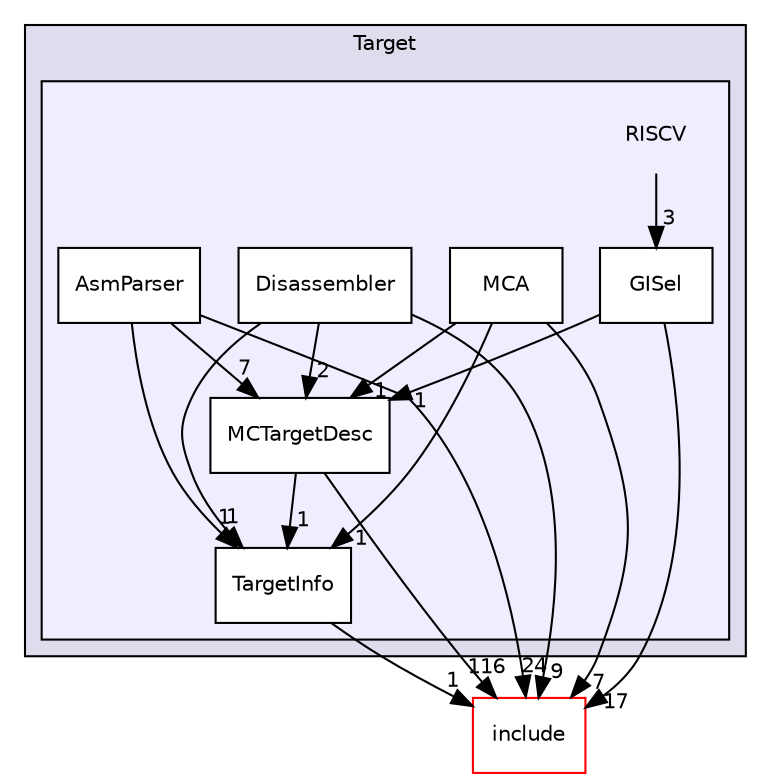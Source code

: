 digraph "lib/Target/RISCV" {
  bgcolor=transparent;
  compound=true
  node [ fontsize="10", fontname="Helvetica"];
  edge [ labelfontsize="10", labelfontname="Helvetica"];
  subgraph clusterdir_794e483eb1cc7921d35fd149d9cc325b {
    graph [ bgcolor="#ddddee", pencolor="black", label="Target" fontname="Helvetica", fontsize="10", URL="dir_794e483eb1cc7921d35fd149d9cc325b.html"]
  subgraph clusterdir_fc62c913e8b7bfce256a9466d87d79c7 {
    graph [ bgcolor="#eeeeff", pencolor="black", label="" URL="dir_fc62c913e8b7bfce256a9466d87d79c7.html"];
    dir_fc62c913e8b7bfce256a9466d87d79c7 [shape=plaintext label="RISCV"];
    dir_55e3427c7de2a85179d7ce9c74029903 [shape=box label="AsmParser" color="black" fillcolor="white" style="filled" URL="dir_55e3427c7de2a85179d7ce9c74029903.html"];
    dir_cf44463199b27892dde3423ece3eca95 [shape=box label="Disassembler" color="black" fillcolor="white" style="filled" URL="dir_cf44463199b27892dde3423ece3eca95.html"];
    dir_606f15b1d66f9713a685f9d2a106de66 [shape=box label="GISel" color="black" fillcolor="white" style="filled" URL="dir_606f15b1d66f9713a685f9d2a106de66.html"];
    dir_5befd611e705f91941cb778df283c98a [shape=box label="MCA" color="black" fillcolor="white" style="filled" URL="dir_5befd611e705f91941cb778df283c98a.html"];
    dir_72076151150f9c89e8fe93bb4df5dbe1 [shape=box label="MCTargetDesc" color="black" fillcolor="white" style="filled" URL="dir_72076151150f9c89e8fe93bb4df5dbe1.html"];
    dir_04c42cdfbc306d281ff52dd260421e86 [shape=box label="TargetInfo" color="black" fillcolor="white" style="filled" URL="dir_04c42cdfbc306d281ff52dd260421e86.html"];
  }
  }
  dir_d44c64559bbebec7f509842c48db8b23 [shape=box label="include" color="red" URL="dir_d44c64559bbebec7f509842c48db8b23.html"];
  dir_fc62c913e8b7bfce256a9466d87d79c7->dir_606f15b1d66f9713a685f9d2a106de66 [headlabel="3", labeldistance=1.5 headhref="dir_000176_000337.html"];
  dir_5befd611e705f91941cb778df283c98a->dir_72076151150f9c89e8fe93bb4df5dbe1 [headlabel="1", labeldistance=1.5 headhref="dir_000179_000180.html"];
  dir_5befd611e705f91941cb778df283c98a->dir_d44c64559bbebec7f509842c48db8b23 [headlabel="7", labeldistance=1.5 headhref="dir_000179_000001.html"];
  dir_5befd611e705f91941cb778df283c98a->dir_04c42cdfbc306d281ff52dd260421e86 [headlabel="1", labeldistance=1.5 headhref="dir_000179_000181.html"];
  dir_72076151150f9c89e8fe93bb4df5dbe1->dir_d44c64559bbebec7f509842c48db8b23 [headlabel="116", labeldistance=1.5 headhref="dir_000180_000001.html"];
  dir_72076151150f9c89e8fe93bb4df5dbe1->dir_04c42cdfbc306d281ff52dd260421e86 [headlabel="1", labeldistance=1.5 headhref="dir_000180_000181.html"];
  dir_cf44463199b27892dde3423ece3eca95->dir_72076151150f9c89e8fe93bb4df5dbe1 [headlabel="2", labeldistance=1.5 headhref="dir_000178_000180.html"];
  dir_cf44463199b27892dde3423ece3eca95->dir_d44c64559bbebec7f509842c48db8b23 [headlabel="9", labeldistance=1.5 headhref="dir_000178_000001.html"];
  dir_cf44463199b27892dde3423ece3eca95->dir_04c42cdfbc306d281ff52dd260421e86 [headlabel="1", labeldistance=1.5 headhref="dir_000178_000181.html"];
  dir_606f15b1d66f9713a685f9d2a106de66->dir_72076151150f9c89e8fe93bb4df5dbe1 [headlabel="1", labeldistance=1.5 headhref="dir_000337_000180.html"];
  dir_606f15b1d66f9713a685f9d2a106de66->dir_d44c64559bbebec7f509842c48db8b23 [headlabel="17", labeldistance=1.5 headhref="dir_000337_000001.html"];
  dir_04c42cdfbc306d281ff52dd260421e86->dir_d44c64559bbebec7f509842c48db8b23 [headlabel="1", labeldistance=1.5 headhref="dir_000181_000001.html"];
  dir_55e3427c7de2a85179d7ce9c74029903->dir_72076151150f9c89e8fe93bb4df5dbe1 [headlabel="7", labeldistance=1.5 headhref="dir_000177_000180.html"];
  dir_55e3427c7de2a85179d7ce9c74029903->dir_d44c64559bbebec7f509842c48db8b23 [headlabel="24", labeldistance=1.5 headhref="dir_000177_000001.html"];
  dir_55e3427c7de2a85179d7ce9c74029903->dir_04c42cdfbc306d281ff52dd260421e86 [headlabel="1", labeldistance=1.5 headhref="dir_000177_000181.html"];
}
